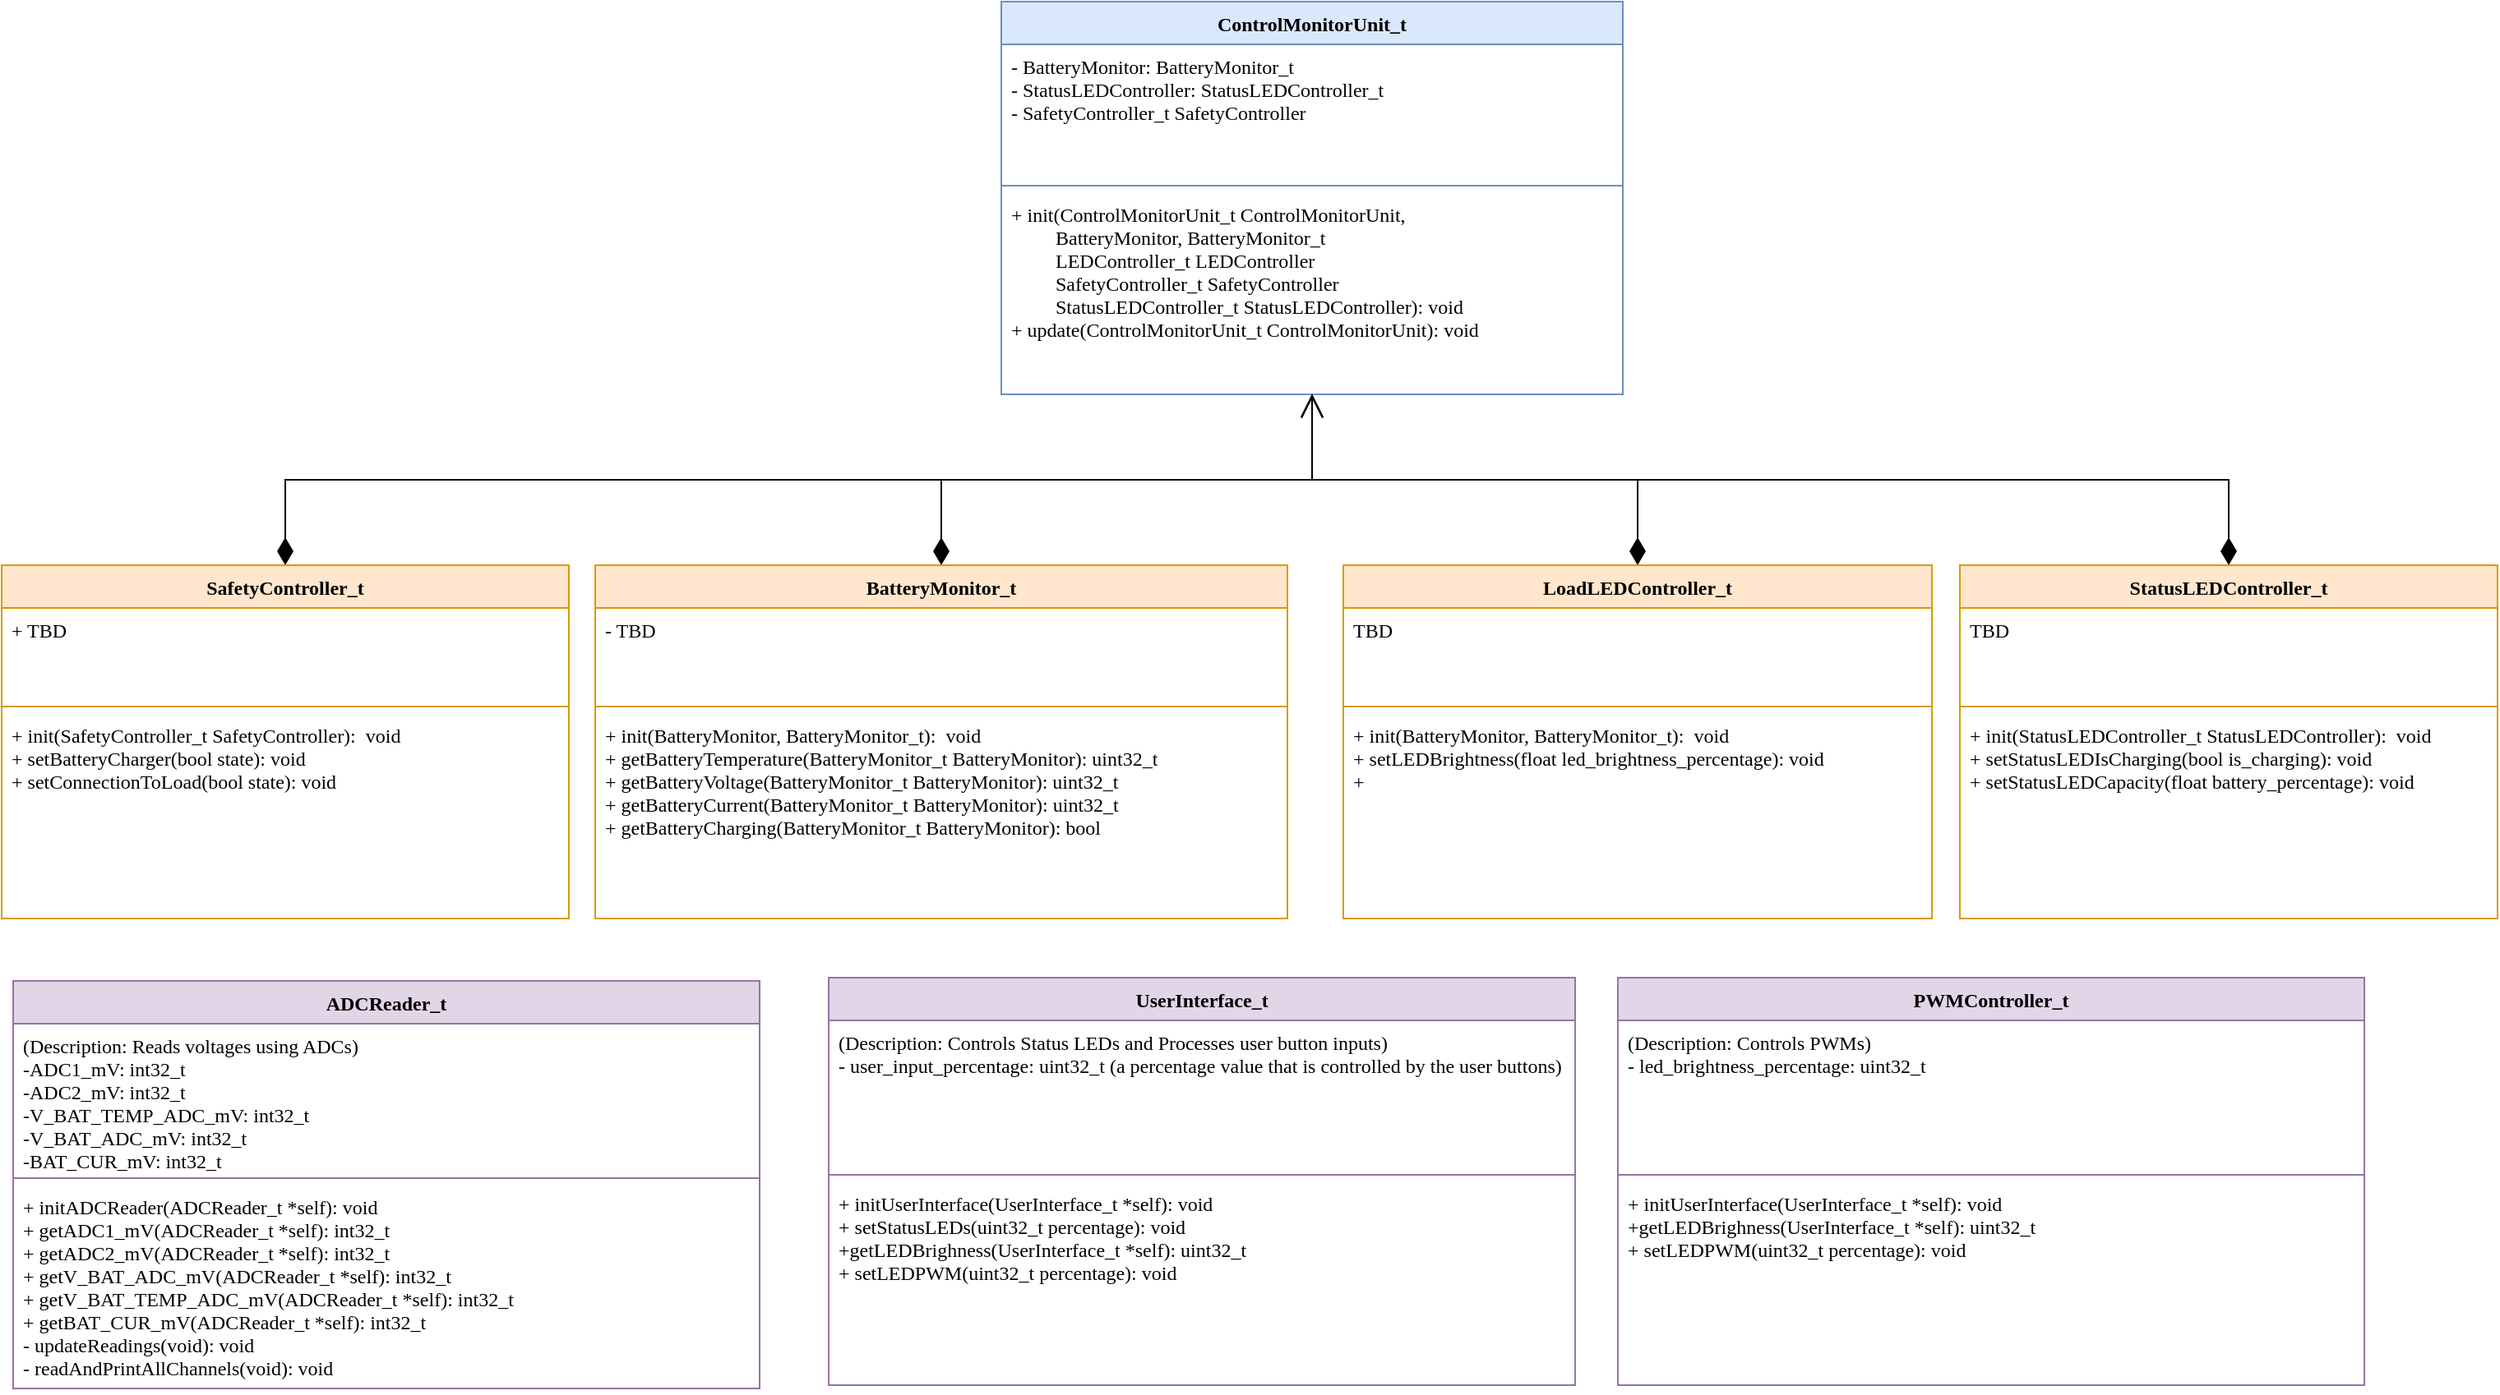 <mxfile version="20.8.16" type="device" pages="2"><diagram id="C5RBs43oDa-KdzZeNtuy" name="Page-1"><mxGraphModel dx="1654" dy="921" grid="0" gridSize="10" guides="1" tooltips="1" connect="1" arrows="1" fold="1" page="1" pageScale="1" pageWidth="1654" pageHeight="1169" background="#FFFFFF" math="0" shadow="0"><root><mxCell id="WIyWlLk6GJQsqaUBKTNV-0"/><mxCell id="WIyWlLk6GJQsqaUBKTNV-1" parent="WIyWlLk6GJQsqaUBKTNV-0"/><mxCell id="luR-haBxr5JqZ1fyqkFU-1" value="ControlMonitorUnit_t" style="swimlane;fontStyle=1;align=center;verticalAlign=top;childLayout=stackLayout;horizontal=1;startSize=26;horizontalStack=0;resizeParent=1;resizeParentMax=0;resizeLast=0;collapsible=1;marginBottom=0;fontFamily=Avenir;fillColor=#dae8fc;strokeColor=#6c8ebf;" parent="WIyWlLk6GJQsqaUBKTNV-1" vertex="1"><mxGeometry x="705" y="88" width="378" height="239" as="geometry"/></mxCell><mxCell id="luR-haBxr5JqZ1fyqkFU-2" value="- BatteryMonitor: BatteryMonitor_t&#10;- StatusLEDController: StatusLEDController_t&#10;- SafetyController_t SafetyController&#10;" style="text;strokeColor=none;fillColor=none;align=left;verticalAlign=top;spacingLeft=4;spacingRight=4;overflow=hidden;rotatable=0;points=[[0,0.5],[1,0.5]];portConstraint=eastwest;fontFamily=Avenir;" parent="luR-haBxr5JqZ1fyqkFU-1" vertex="1"><mxGeometry y="26" width="378" height="82" as="geometry"/></mxCell><mxCell id="luR-haBxr5JqZ1fyqkFU-3" value="" style="line;strokeWidth=1;fillColor=none;align=left;verticalAlign=middle;spacingTop=-1;spacingLeft=3;spacingRight=3;rotatable=0;labelPosition=right;points=[];portConstraint=eastwest;strokeColor=inherit;fontFamily=Avenir;" parent="luR-haBxr5JqZ1fyqkFU-1" vertex="1"><mxGeometry y="108" width="378" height="8" as="geometry"/></mxCell><mxCell id="luR-haBxr5JqZ1fyqkFU-4" value="+ init(ControlMonitorUnit_t ControlMonitorUnit, &#10;         BatteryMonitor, BatteryMonitor_t         &#10;         LEDController_t LEDController&#10;         SafetyController_t SafetyController&#10;         StatusLEDController_t StatusLEDController): void&#10;+ update(ControlMonitorUnit_t ControlMonitorUnit): void&#10;" style="text;strokeColor=none;fillColor=none;align=left;verticalAlign=top;spacingLeft=4;spacingRight=4;overflow=hidden;rotatable=0;points=[[0,0.5],[1,0.5]];portConstraint=eastwest;fontFamily=Avenir;" parent="luR-haBxr5JqZ1fyqkFU-1" vertex="1"><mxGeometry y="116" width="378" height="123" as="geometry"/></mxCell><mxCell id="luR-haBxr5JqZ1fyqkFU-33" style="edgeStyle=orthogonalEdgeStyle;shape=connector;rounded=0;orthogonalLoop=1;jettySize=auto;html=1;exitX=0.5;exitY=0;exitDx=0;exitDy=0;labelBackgroundColor=default;strokeColor=default;fontFamily=Avenir;fontSize=11;fontColor=default;startArrow=diamondThin;startFill=1;endArrow=open;startSize=14;endSize=12;" parent="WIyWlLk6GJQsqaUBKTNV-1" source="luR-haBxr5JqZ1fyqkFU-6" target="luR-haBxr5JqZ1fyqkFU-1" edge="1"><mxGeometry relative="1" as="geometry"/></mxCell><mxCell id="luR-haBxr5JqZ1fyqkFU-6" value="BatteryMonitor_t" style="swimlane;fontStyle=1;align=center;verticalAlign=top;childLayout=stackLayout;horizontal=1;startSize=26;horizontalStack=0;resizeParent=1;resizeParentMax=0;resizeLast=0;collapsible=1;marginBottom=0;fontFamily=Avenir;fillColor=#ffe6cc;strokeColor=#d79b00;" parent="WIyWlLk6GJQsqaUBKTNV-1" vertex="1"><mxGeometry x="458" y="431" width="421" height="215" as="geometry"/></mxCell><mxCell id="luR-haBxr5JqZ1fyqkFU-7" value="- TBD&#10;" style="text;strokeColor=none;fillColor=none;align=left;verticalAlign=top;spacingLeft=4;spacingRight=4;overflow=hidden;rotatable=0;points=[[0,0.5],[1,0.5]];portConstraint=eastwest;fontFamily=Avenir;" parent="luR-haBxr5JqZ1fyqkFU-6" vertex="1"><mxGeometry y="26" width="421" height="56" as="geometry"/></mxCell><mxCell id="luR-haBxr5JqZ1fyqkFU-8" value="" style="line;strokeWidth=1;fillColor=none;align=left;verticalAlign=middle;spacingTop=-1;spacingLeft=3;spacingRight=3;rotatable=0;labelPosition=right;points=[];portConstraint=eastwest;strokeColor=inherit;fontFamily=Avenir;" parent="luR-haBxr5JqZ1fyqkFU-6" vertex="1"><mxGeometry y="82" width="421" height="8" as="geometry"/></mxCell><mxCell id="luR-haBxr5JqZ1fyqkFU-9" value="+ init(BatteryMonitor, BatteryMonitor_t):  void&#10;+ getBatteryTemperature(BatteryMonitor_t BatteryMonitor): uint32_t&#10;+ getBatteryVoltage(BatteryMonitor_t BatteryMonitor): uint32_t&#10;+ getBatteryCurrent(BatteryMonitor_t BatteryMonitor): uint32_t&#10;+ getBatteryCharging(BatteryMonitor_t BatteryMonitor): bool" style="text;strokeColor=none;fillColor=none;align=left;verticalAlign=top;spacingLeft=4;spacingRight=4;overflow=hidden;rotatable=0;points=[[0,0.5],[1,0.5]];portConstraint=eastwest;fontFamily=Avenir;" parent="luR-haBxr5JqZ1fyqkFU-6" vertex="1"><mxGeometry y="90" width="421" height="125" as="geometry"/></mxCell><mxCell id="luR-haBxr5JqZ1fyqkFU-34" style="edgeStyle=orthogonalEdgeStyle;shape=connector;rounded=0;orthogonalLoop=1;jettySize=auto;html=1;exitX=0.5;exitY=0;exitDx=0;exitDy=0;labelBackgroundColor=default;strokeColor=default;fontFamily=Avenir;fontSize=11;fontColor=default;startArrow=diamondThin;startFill=1;endArrow=open;startSize=14;endSize=12;" parent="WIyWlLk6GJQsqaUBKTNV-1" source="luR-haBxr5JqZ1fyqkFU-10" target="luR-haBxr5JqZ1fyqkFU-1" edge="1"><mxGeometry relative="1" as="geometry"/></mxCell><mxCell id="luR-haBxr5JqZ1fyqkFU-10" value="LoadLEDController_t" style="swimlane;fontStyle=1;align=center;verticalAlign=top;childLayout=stackLayout;horizontal=1;startSize=26;horizontalStack=0;resizeParent=1;resizeParentMax=0;resizeLast=0;collapsible=1;marginBottom=0;fontFamily=Avenir;fillColor=#ffe6cc;strokeColor=#d79b00;" parent="WIyWlLk6GJQsqaUBKTNV-1" vertex="1"><mxGeometry x="913" y="431" width="358" height="215" as="geometry"/></mxCell><mxCell id="luR-haBxr5JqZ1fyqkFU-11" value="TBD" style="text;strokeColor=none;fillColor=none;align=left;verticalAlign=top;spacingLeft=4;spacingRight=4;overflow=hidden;rotatable=0;points=[[0,0.5],[1,0.5]];portConstraint=eastwest;fontFamily=Avenir;" parent="luR-haBxr5JqZ1fyqkFU-10" vertex="1"><mxGeometry y="26" width="358" height="56" as="geometry"/></mxCell><mxCell id="luR-haBxr5JqZ1fyqkFU-12" value="" style="line;strokeWidth=1;fillColor=none;align=left;verticalAlign=middle;spacingTop=-1;spacingLeft=3;spacingRight=3;rotatable=0;labelPosition=right;points=[];portConstraint=eastwest;strokeColor=inherit;fontFamily=Avenir;" parent="luR-haBxr5JqZ1fyqkFU-10" vertex="1"><mxGeometry y="82" width="358" height="8" as="geometry"/></mxCell><mxCell id="luR-haBxr5JqZ1fyqkFU-13" value="+ init(BatteryMonitor, BatteryMonitor_t):  void&#10;+ setLEDBrightness(float led_brightness_percentage): void&#10;+ " style="text;strokeColor=none;fillColor=none;align=left;verticalAlign=top;spacingLeft=4;spacingRight=4;overflow=hidden;rotatable=0;points=[[0,0.5],[1,0.5]];portConstraint=eastwest;fontFamily=Avenir;" parent="luR-haBxr5JqZ1fyqkFU-10" vertex="1"><mxGeometry y="90" width="358" height="125" as="geometry"/></mxCell><mxCell id="luR-haBxr5JqZ1fyqkFU-32" style="edgeStyle=orthogonalEdgeStyle;shape=connector;rounded=0;orthogonalLoop=1;jettySize=auto;html=1;exitX=0.5;exitY=0;exitDx=0;exitDy=0;labelBackgroundColor=default;strokeColor=default;fontFamily=Avenir;fontSize=11;fontColor=default;startArrow=diamondThin;startFill=1;endArrow=open;startSize=14;endSize=12;" parent="WIyWlLk6GJQsqaUBKTNV-1" source="luR-haBxr5JqZ1fyqkFU-16" target="luR-haBxr5JqZ1fyqkFU-1" edge="1"><mxGeometry relative="1" as="geometry"/></mxCell><mxCell id="luR-haBxr5JqZ1fyqkFU-16" value="SafetyController_t" style="swimlane;fontStyle=1;align=center;verticalAlign=top;childLayout=stackLayout;horizontal=1;startSize=26;horizontalStack=0;resizeParent=1;resizeParentMax=0;resizeLast=0;collapsible=1;marginBottom=0;fontFamily=Avenir;fillColor=#ffe6cc;strokeColor=#d79b00;" parent="WIyWlLk6GJQsqaUBKTNV-1" vertex="1"><mxGeometry x="97" y="431" width="345" height="215" as="geometry"/></mxCell><mxCell id="luR-haBxr5JqZ1fyqkFU-17" value="+ TBD" style="text;strokeColor=none;fillColor=none;align=left;verticalAlign=top;spacingLeft=4;spacingRight=4;overflow=hidden;rotatable=0;points=[[0,0.5],[1,0.5]];portConstraint=eastwest;fontFamily=Avenir;" parent="luR-haBxr5JqZ1fyqkFU-16" vertex="1"><mxGeometry y="26" width="345" height="56" as="geometry"/></mxCell><mxCell id="luR-haBxr5JqZ1fyqkFU-18" value="" style="line;strokeWidth=1;fillColor=none;align=left;verticalAlign=middle;spacingTop=-1;spacingLeft=3;spacingRight=3;rotatable=0;labelPosition=right;points=[];portConstraint=eastwest;strokeColor=inherit;fontFamily=Avenir;" parent="luR-haBxr5JqZ1fyqkFU-16" vertex="1"><mxGeometry y="82" width="345" height="8" as="geometry"/></mxCell><mxCell id="luR-haBxr5JqZ1fyqkFU-19" value="+ init(SafetyController_t SafetyController):  void&#10;+ setBatteryCharger(bool state): void&#10;+ setConnectionToLoad(bool state): void" style="text;strokeColor=none;fillColor=none;align=left;verticalAlign=top;spacingLeft=4;spacingRight=4;overflow=hidden;rotatable=0;points=[[0,0.5],[1,0.5]];portConstraint=eastwest;fontFamily=Avenir;" parent="luR-haBxr5JqZ1fyqkFU-16" vertex="1"><mxGeometry y="90" width="345" height="125" as="geometry"/></mxCell><mxCell id="luR-haBxr5JqZ1fyqkFU-40" style="edgeStyle=orthogonalEdgeStyle;shape=connector;rounded=0;orthogonalLoop=1;jettySize=auto;html=1;exitX=0.5;exitY=0;exitDx=0;exitDy=0;labelBackgroundColor=default;strokeColor=default;fontFamily=Avenir;fontSize=11;fontColor=default;startArrow=diamondThin;startFill=1;endArrow=open;startSize=14;endSize=12;" parent="WIyWlLk6GJQsqaUBKTNV-1" source="luR-haBxr5JqZ1fyqkFU-35" target="luR-haBxr5JqZ1fyqkFU-1" edge="1"><mxGeometry relative="1" as="geometry"/></mxCell><mxCell id="luR-haBxr5JqZ1fyqkFU-35" value="StatusLEDController_t" style="swimlane;fontStyle=1;align=center;verticalAlign=top;childLayout=stackLayout;horizontal=1;startSize=26;horizontalStack=0;resizeParent=1;resizeParentMax=0;resizeLast=0;collapsible=1;marginBottom=0;fontFamily=Avenir;fillColor=#ffe6cc;strokeColor=#d79b00;" parent="WIyWlLk6GJQsqaUBKTNV-1" vertex="1"><mxGeometry x="1288" y="431" width="327" height="215" as="geometry"/></mxCell><mxCell id="luR-haBxr5JqZ1fyqkFU-36" value="TBD" style="text;strokeColor=none;fillColor=none;align=left;verticalAlign=top;spacingLeft=4;spacingRight=4;overflow=hidden;rotatable=0;points=[[0,0.5],[1,0.5]];portConstraint=eastwest;fontFamily=Avenir;" parent="luR-haBxr5JqZ1fyqkFU-35" vertex="1"><mxGeometry y="26" width="327" height="56" as="geometry"/></mxCell><mxCell id="luR-haBxr5JqZ1fyqkFU-37" value="" style="line;strokeWidth=1;fillColor=none;align=left;verticalAlign=middle;spacingTop=-1;spacingLeft=3;spacingRight=3;rotatable=0;labelPosition=right;points=[];portConstraint=eastwest;strokeColor=inherit;fontFamily=Avenir;" parent="luR-haBxr5JqZ1fyqkFU-35" vertex="1"><mxGeometry y="82" width="327" height="8" as="geometry"/></mxCell><mxCell id="luR-haBxr5JqZ1fyqkFU-38" value="+ init(StatusLEDController_t StatusLEDController):  void&#10;+ setStatusLEDIsCharging(bool is_charging): void&#10;+ setStatusLEDCapacity(float battery_percentage): void" style="text;strokeColor=none;fillColor=none;align=left;verticalAlign=top;spacingLeft=4;spacingRight=4;overflow=hidden;rotatable=0;points=[[0,0.5],[1,0.5]];portConstraint=eastwest;fontFamily=Avenir;" parent="luR-haBxr5JqZ1fyqkFU-35" vertex="1"><mxGeometry y="90" width="327" height="125" as="geometry"/></mxCell><mxCell id="lEE_WZ07ml3tvSLB3OHG-0" value="ADCReader_t" style="swimlane;fontStyle=1;align=center;verticalAlign=top;childLayout=stackLayout;horizontal=1;startSize=26;horizontalStack=0;resizeParent=1;resizeParentMax=0;resizeLast=0;collapsible=1;marginBottom=0;fontFamily=Avenir;fillColor=#e1d5e7;strokeColor=#9673a6;" parent="WIyWlLk6GJQsqaUBKTNV-1" vertex="1"><mxGeometry x="104" y="684" width="454" height="248" as="geometry"/></mxCell><mxCell id="lEE_WZ07ml3tvSLB3OHG-1" value="(Description: Reads voltages using ADCs)&#10;-ADC1_mV: int32_t&#10;-ADC2_mV: int32_t&#10;-V_BAT_TEMP_ADC_mV: int32_t&#10;-V_BAT_ADC_mV: int32_t&#10;-BAT_CUR_mV: int32_t&#10;" style="text;strokeColor=none;fillColor=none;align=left;verticalAlign=top;spacingLeft=4;spacingRight=4;overflow=hidden;rotatable=0;points=[[0,0.5],[1,0.5]];portConstraint=eastwest;fontFamily=Avenir;" parent="lEE_WZ07ml3tvSLB3OHG-0" vertex="1"><mxGeometry y="26" width="454" height="90" as="geometry"/></mxCell><mxCell id="lEE_WZ07ml3tvSLB3OHG-2" value="" style="line;strokeWidth=1;fillColor=none;align=left;verticalAlign=middle;spacingTop=-1;spacingLeft=3;spacingRight=3;rotatable=0;labelPosition=right;points=[];portConstraint=eastwest;strokeColor=inherit;fontFamily=Avenir;" parent="lEE_WZ07ml3tvSLB3OHG-0" vertex="1"><mxGeometry y="116" width="454" height="8" as="geometry"/></mxCell><mxCell id="lEE_WZ07ml3tvSLB3OHG-3" value="+ initADCReader(ADCReader_t *self): void&#10;+ getADC1_mV(ADCReader_t *self): int32_t&#10;+ getADC2_mV(ADCReader_t *self): int32_t&#10;+ getV_BAT_ADC_mV(ADCReader_t *self): int32_t&#10;+ getV_BAT_TEMP_ADC_mV(ADCReader_t *self): int32_t&#10;+ getBAT_CUR_mV(ADCReader_t *self): int32_t&#10;- updateReadings(void): void&#10;- readAndPrintAllChannels(void): void&#10;" style="text;strokeColor=none;fillColor=none;align=left;verticalAlign=top;spacingLeft=4;spacingRight=4;overflow=hidden;rotatable=0;points=[[0,0.5],[1,0.5]];portConstraint=eastwest;fontFamily=Avenir;" parent="lEE_WZ07ml3tvSLB3OHG-0" vertex="1"><mxGeometry y="124" width="454" height="124" as="geometry"/></mxCell><mxCell id="lcST4wZH0MzjmM_wHYzB-0" value="UserInterface_t" style="swimlane;fontStyle=1;align=center;verticalAlign=top;childLayout=stackLayout;horizontal=1;startSize=26;horizontalStack=0;resizeParent=1;resizeParentMax=0;resizeLast=0;collapsible=1;marginBottom=0;fontFamily=Avenir;fillColor=#e1d5e7;strokeColor=#9673a6;" parent="WIyWlLk6GJQsqaUBKTNV-1" vertex="1"><mxGeometry x="600" y="682" width="454" height="248" as="geometry"/></mxCell><mxCell id="lcST4wZH0MzjmM_wHYzB-1" value="(Description: Controls Status LEDs and Processes user button inputs)&#10;- user_input_percentage: uint32_t (a percentage value that is controlled by the user buttons)&#10;" style="text;strokeColor=none;fillColor=none;align=left;verticalAlign=top;spacingLeft=4;spacingRight=4;overflow=hidden;rotatable=0;points=[[0,0.5],[1,0.5]];portConstraint=eastwest;fontFamily=Avenir;" parent="lcST4wZH0MzjmM_wHYzB-0" vertex="1"><mxGeometry y="26" width="454" height="90" as="geometry"/></mxCell><mxCell id="lcST4wZH0MzjmM_wHYzB-2" value="" style="line;strokeWidth=1;fillColor=none;align=left;verticalAlign=middle;spacingTop=-1;spacingLeft=3;spacingRight=3;rotatable=0;labelPosition=right;points=[];portConstraint=eastwest;strokeColor=inherit;fontFamily=Avenir;" parent="lcST4wZH0MzjmM_wHYzB-0" vertex="1"><mxGeometry y="116" width="454" height="8" as="geometry"/></mxCell><mxCell id="lcST4wZH0MzjmM_wHYzB-3" value="+ initUserInterface(UserInterface_t *self): void&#10;+ setStatusLEDs(uint32_t percentage): void&#10;+getLEDBrighness(UserInterface_t *self): uint32_t&#10;+ setLEDPWM(uint32_t percentage): void&#10;" style="text;strokeColor=none;fillColor=none;align=left;verticalAlign=top;spacingLeft=4;spacingRight=4;overflow=hidden;rotatable=0;points=[[0,0.5],[1,0.5]];portConstraint=eastwest;fontFamily=Avenir;" parent="lcST4wZH0MzjmM_wHYzB-0" vertex="1"><mxGeometry y="124" width="454" height="124" as="geometry"/></mxCell><mxCell id="NSdSaDEW-d9FxecLd9AA-0" value="PWMController_t" style="swimlane;fontStyle=1;align=center;verticalAlign=top;childLayout=stackLayout;horizontal=1;startSize=26;horizontalStack=0;resizeParent=1;resizeParentMax=0;resizeLast=0;collapsible=1;marginBottom=0;fontFamily=Avenir;fillColor=#e1d5e7;strokeColor=#9673a6;" vertex="1" parent="WIyWlLk6GJQsqaUBKTNV-1"><mxGeometry x="1080" y="682" width="454" height="248" as="geometry"/></mxCell><mxCell id="NSdSaDEW-d9FxecLd9AA-1" value="(Description: Controls PWMs)&#10;- led_brightness_percentage: uint32_t" style="text;strokeColor=none;fillColor=none;align=left;verticalAlign=top;spacingLeft=4;spacingRight=4;overflow=hidden;rotatable=0;points=[[0,0.5],[1,0.5]];portConstraint=eastwest;fontFamily=Avenir;" vertex="1" parent="NSdSaDEW-d9FxecLd9AA-0"><mxGeometry y="26" width="454" height="90" as="geometry"/></mxCell><mxCell id="NSdSaDEW-d9FxecLd9AA-2" value="" style="line;strokeWidth=1;fillColor=none;align=left;verticalAlign=middle;spacingTop=-1;spacingLeft=3;spacingRight=3;rotatable=0;labelPosition=right;points=[];portConstraint=eastwest;strokeColor=inherit;fontFamily=Avenir;" vertex="1" parent="NSdSaDEW-d9FxecLd9AA-0"><mxGeometry y="116" width="454" height="8" as="geometry"/></mxCell><mxCell id="NSdSaDEW-d9FxecLd9AA-3" value="+ initUserInterface(UserInterface_t *self): void&#10;+getLEDBrighness(UserInterface_t *self): uint32_t&#10;+ setLEDPWM(uint32_t percentage): void&#10;" style="text;strokeColor=none;fillColor=none;align=left;verticalAlign=top;spacingLeft=4;spacingRight=4;overflow=hidden;rotatable=0;points=[[0,0.5],[1,0.5]];portConstraint=eastwest;fontFamily=Avenir;" vertex="1" parent="NSdSaDEW-d9FxecLd9AA-0"><mxGeometry y="124" width="454" height="124" as="geometry"/></mxCell></root></mxGraphModel></diagram><diagram name="Copy of Page-1" id="ZiPttr0m_8BGWvJOaiXg"><mxGraphModel dx="1540" dy="1024" grid="0" gridSize="10" guides="1" tooltips="1" connect="1" arrows="1" fold="1" page="1" pageScale="1" pageWidth="1654" pageHeight="1169" background="#FFFFFF" math="0" shadow="0"><root><mxCell id="8Hr4pOcNSm1bAouhwt3p-0"/><mxCell id="8Hr4pOcNSm1bAouhwt3p-1" parent="8Hr4pOcNSm1bAouhwt3p-0"/><mxCell id="8Hr4pOcNSm1bAouhwt3p-26" value="ADCReader_t" style="swimlane;fontStyle=1;align=center;verticalAlign=top;childLayout=stackLayout;horizontal=1;startSize=26;horizontalStack=0;resizeParent=1;resizeParentMax=0;resizeLast=0;collapsible=1;marginBottom=0;fontFamily=Avenir;fillColor=#e1d5e7;strokeColor=#9673a6;" vertex="1" parent="8Hr4pOcNSm1bAouhwt3p-1"><mxGeometry x="104" y="684" width="307" height="248" as="geometry"/></mxCell><mxCell id="8Hr4pOcNSm1bAouhwt3p-27" value="(Description: Reads voltages using ADCs)&#10;-ADC1_mV: int32_t&#10;-ADC2_mV: int32_t&#10;-V_BAT_TEMP_ADC_mV: int32_t&#10;-V_BAT_ADC_mV: int32_t&#10;-BAT_CUR_mV: int32_t&#10;" style="text;strokeColor=none;fillColor=none;align=left;verticalAlign=top;spacingLeft=4;spacingRight=4;overflow=hidden;rotatable=0;points=[[0,0.5],[1,0.5]];portConstraint=eastwest;fontFamily=Avenir;" vertex="1" parent="8Hr4pOcNSm1bAouhwt3p-26"><mxGeometry y="26" width="307" height="90" as="geometry"/></mxCell><mxCell id="8Hr4pOcNSm1bAouhwt3p-28" value="" style="line;strokeWidth=1;fillColor=none;align=left;verticalAlign=middle;spacingTop=-1;spacingLeft=3;spacingRight=3;rotatable=0;labelPosition=right;points=[];portConstraint=eastwest;strokeColor=inherit;fontFamily=Avenir;" vertex="1" parent="8Hr4pOcNSm1bAouhwt3p-26"><mxGeometry y="116" width="307" height="8" as="geometry"/></mxCell><mxCell id="8Hr4pOcNSm1bAouhwt3p-29" value="+ initADCReader(ADCReader_t *self): void&#10;+ getADC1_mV(ADCReader_t *self): int32_t&#10;+ getADC2_mV(ADCReader_t *self): int32_t&#10;+ getV_BAT_ADC_mV(ADCReader_t *self): int32_t&#10;+ getV_BAT_TEMP_ADC_mV(ADCReader_t *self): int32_t&#10;+ getBAT_CUR_mV(ADCReader_t *self): int32_t&#10;- updateReadings(void): void&#10;- readAndPrintAllChannels(void): void&#10;" style="text;strokeColor=none;fillColor=none;align=left;verticalAlign=top;spacingLeft=4;spacingRight=4;overflow=hidden;rotatable=0;points=[[0,0.5],[1,0.5]];portConstraint=eastwest;fontFamily=Avenir;" vertex="1" parent="8Hr4pOcNSm1bAouhwt3p-26"><mxGeometry y="124" width="307" height="124" as="geometry"/></mxCell><mxCell id="8Hr4pOcNSm1bAouhwt3p-30" value="UserInterface_t" style="swimlane;fontStyle=1;align=center;verticalAlign=top;childLayout=stackLayout;horizontal=1;startSize=26;horizontalStack=0;resizeParent=1;resizeParentMax=0;resizeLast=0;collapsible=1;marginBottom=0;fontFamily=Avenir;fillColor=#e1d5e7;strokeColor=#9673a6;" vertex="1" parent="8Hr4pOcNSm1bAouhwt3p-1"><mxGeometry x="481" y="682" width="294" height="248" as="geometry"/></mxCell><mxCell id="8Hr4pOcNSm1bAouhwt3p-31" value="(Description: Controls Status LEDs and Processes &#10;user button inputs)&#10;- user_input_led_brightness_percent: uint32_t " style="text;strokeColor=none;fillColor=none;align=left;verticalAlign=top;spacingLeft=4;spacingRight=4;overflow=hidden;rotatable=0;points=[[0,0.5],[1,0.5]];portConstraint=eastwest;fontFamily=Avenir;" vertex="1" parent="8Hr4pOcNSm1bAouhwt3p-30"><mxGeometry y="26" width="294" height="90" as="geometry"/></mxCell><mxCell id="8Hr4pOcNSm1bAouhwt3p-32" value="" style="line;strokeWidth=1;fillColor=none;align=left;verticalAlign=middle;spacingTop=-1;spacingLeft=3;spacingRight=3;rotatable=0;labelPosition=right;points=[];portConstraint=eastwest;strokeColor=inherit;fontFamily=Avenir;" vertex="1" parent="8Hr4pOcNSm1bAouhwt3p-30"><mxGeometry y="116" width="294" height="8" as="geometry"/></mxCell><mxCell id="8Hr4pOcNSm1bAouhwt3p-33" value="+ initUserInterface(UserInterface_t *self): void&#10;+ setStatusLEDs(uint32_t percentage): void&#10;+ getUserInputLEDBrightnessPercent(void): uint32_t" style="text;strokeColor=none;fillColor=none;align=left;verticalAlign=top;spacingLeft=4;spacingRight=4;overflow=hidden;rotatable=0;points=[[0,0.5],[1,0.5]];portConstraint=eastwest;fontFamily=Avenir;" vertex="1" parent="8Hr4pOcNSm1bAouhwt3p-30"><mxGeometry y="124" width="294" height="124" as="geometry"/></mxCell><mxCell id="8Hr4pOcNSm1bAouhwt3p-34" value="PWMController_t" style="swimlane;fontStyle=1;align=center;verticalAlign=top;childLayout=stackLayout;horizontal=1;startSize=26;horizontalStack=0;resizeParent=1;resizeParentMax=0;resizeLast=0;collapsible=1;marginBottom=0;fontFamily=Avenir;fillColor=#e1d5e7;strokeColor=#9673a6;" vertex="1" parent="8Hr4pOcNSm1bAouhwt3p-1"><mxGeometry x="857" y="682" width="307" height="248" as="geometry"/></mxCell><mxCell id="8Hr4pOcNSm1bAouhwt3p-35" value="(Description: Controls PWMs)&#10;- led_brightness_percentage: uint32_t" style="text;strokeColor=none;fillColor=none;align=left;verticalAlign=top;spacingLeft=4;spacingRight=4;overflow=hidden;rotatable=0;points=[[0,0.5],[1,0.5]];portConstraint=eastwest;fontFamily=Avenir;" vertex="1" parent="8Hr4pOcNSm1bAouhwt3p-34"><mxGeometry y="26" width="307" height="90" as="geometry"/></mxCell><mxCell id="8Hr4pOcNSm1bAouhwt3p-36" value="" style="line;strokeWidth=1;fillColor=none;align=left;verticalAlign=middle;spacingTop=-1;spacingLeft=3;spacingRight=3;rotatable=0;labelPosition=right;points=[];portConstraint=eastwest;strokeColor=inherit;fontFamily=Avenir;" vertex="1" parent="8Hr4pOcNSm1bAouhwt3p-34"><mxGeometry y="116" width="307" height="8" as="geometry"/></mxCell><mxCell id="8Hr4pOcNSm1bAouhwt3p-37" value="+ initPWMController(UserInterface_t *self): void&#10;+getLEDBrightnessPercentage(void): uint32_t&#10;+ setLEDPWM(uint32_t percentage): void&#10;" style="text;strokeColor=none;fillColor=none;align=left;verticalAlign=top;spacingLeft=4;spacingRight=4;overflow=hidden;rotatable=0;points=[[0,0.5],[1,0.5]];portConstraint=eastwest;fontFamily=Avenir;" vertex="1" parent="8Hr4pOcNSm1bAouhwt3p-34"><mxGeometry y="124" width="307" height="124" as="geometry"/></mxCell><mxCell id="gFsobYAQ-M6vEmn4m86F-10" style="edgeStyle=orthogonalEdgeStyle;rounded=0;orthogonalLoop=1;jettySize=auto;html=1;" edge="1" parent="8Hr4pOcNSm1bAouhwt3p-1" source="gFsobYAQ-M6vEmn4m86F-9" target="8Hr4pOcNSm1bAouhwt3p-26"><mxGeometry relative="1" as="geometry"/></mxCell><mxCell id="gFsobYAQ-M6vEmn4m86F-11" style="edgeStyle=orthogonalEdgeStyle;rounded=0;orthogonalLoop=1;jettySize=auto;html=1;" edge="1" parent="8Hr4pOcNSm1bAouhwt3p-1" source="gFsobYAQ-M6vEmn4m86F-9" target="8Hr4pOcNSm1bAouhwt3p-30"><mxGeometry relative="1" as="geometry"/></mxCell><mxCell id="gFsobYAQ-M6vEmn4m86F-18" style="edgeStyle=orthogonalEdgeStyle;rounded=0;orthogonalLoop=1;jettySize=auto;html=1;" edge="1" parent="8Hr4pOcNSm1bAouhwt3p-1" source="gFsobYAQ-M6vEmn4m86F-9" target="8Hr4pOcNSm1bAouhwt3p-34"><mxGeometry relative="1" as="geometry"/></mxCell><mxCell id="gFsobYAQ-M6vEmn4m86F-19" style="edgeStyle=orthogonalEdgeStyle;rounded=0;orthogonalLoop=1;jettySize=auto;html=1;" edge="1" parent="8Hr4pOcNSm1bAouhwt3p-1" source="gFsobYAQ-M6vEmn4m86F-9" target="gFsobYAQ-M6vEmn4m86F-13"><mxGeometry relative="1" as="geometry"/></mxCell><mxCell id="gFsobYAQ-M6vEmn4m86F-9" value="Zephyr" style="html=1;glass=0;fillColor=#cce5ff;strokeColor=#36393d;" vertex="1" parent="8Hr4pOcNSm1bAouhwt3p-1"><mxGeometry x="772" y="1051" width="110" height="50" as="geometry"/></mxCell><mxCell id="gFsobYAQ-M6vEmn4m86F-13" value="PowerPathController_t" style="swimlane;fontStyle=1;align=center;verticalAlign=top;childLayout=stackLayout;horizontal=1;startSize=26;horizontalStack=0;resizeParent=1;resizeParentMax=0;resizeLast=0;collapsible=1;marginBottom=0;fontFamily=Avenir;fillColor=#e1d5e7;strokeColor=#9673a6;" vertex="1" parent="8Hr4pOcNSm1bAouhwt3p-1"><mxGeometry x="1262" y="682" width="345" height="248" as="geometry"/></mxCell><mxCell id="gFsobYAQ-M6vEmn4m86F-14" value="(Description: Controls which parts of the circuit are on)&#10;- load_status: bool&#10;- battery_charger_status: bool" style="text;strokeColor=none;fillColor=none;align=left;verticalAlign=top;spacingLeft=4;spacingRight=4;overflow=hidden;rotatable=0;points=[[0,0.5],[1,0.5]];portConstraint=eastwest;fontFamily=Avenir;" vertex="1" parent="gFsobYAQ-M6vEmn4m86F-13"><mxGeometry y="26" width="345" height="90" as="geometry"/></mxCell><mxCell id="gFsobYAQ-M6vEmn4m86F-15" value="" style="line;strokeWidth=1;fillColor=none;align=left;verticalAlign=middle;spacingTop=-1;spacingLeft=3;spacingRight=3;rotatable=0;labelPosition=right;points=[];portConstraint=eastwest;strokeColor=inherit;fontFamily=Avenir;" vertex="1" parent="gFsobYAQ-M6vEmn4m86F-13"><mxGeometry y="116" width="345" height="8" as="geometry"/></mxCell><mxCell id="gFsobYAQ-M6vEmn4m86F-16" value="+ initPowerPathController(PowerPathController_t *self): void&#10;+ setLoad(bool status): void&#10;+ getLoadStatus(void): bool&#10;+ setBatteryCharger(bool status): void&#10;+ getBatteryChargerStatus(void): bool" style="text;strokeColor=none;fillColor=none;align=left;verticalAlign=top;spacingLeft=4;spacingRight=4;overflow=hidden;rotatable=0;points=[[0,0.5],[1,0.5]];portConstraint=eastwest;fontFamily=Avenir;" vertex="1" parent="gFsobYAQ-M6vEmn4m86F-13"><mxGeometry y="124" width="345" height="124" as="geometry"/></mxCell></root></mxGraphModel></diagram></mxfile>
